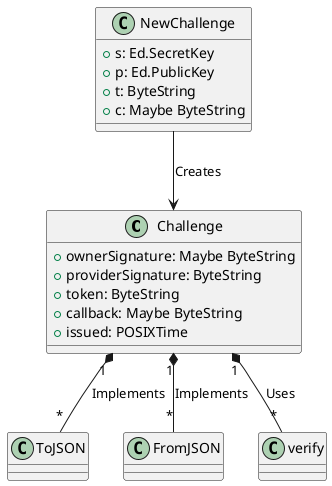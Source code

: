 @startuml
class Challenge {
  +ownerSignature: Maybe ByteString
  +providerSignature: ByteString
  +token: ByteString
  +callback: Maybe ByteString
  +issued: POSIXTime
}

class NewChallenge {
  +s: Ed.SecretKey
  +p: Ed.PublicKey
  +t: ByteString
  +c: Maybe ByteString
}

NewChallenge --> Challenge: Creates
Challenge "1" *-- "*" ToJSON: Implements
Challenge "1" *-- "*" FromJSON: Implements
Challenge "1" *-- "*" verify: Uses
@enduml
